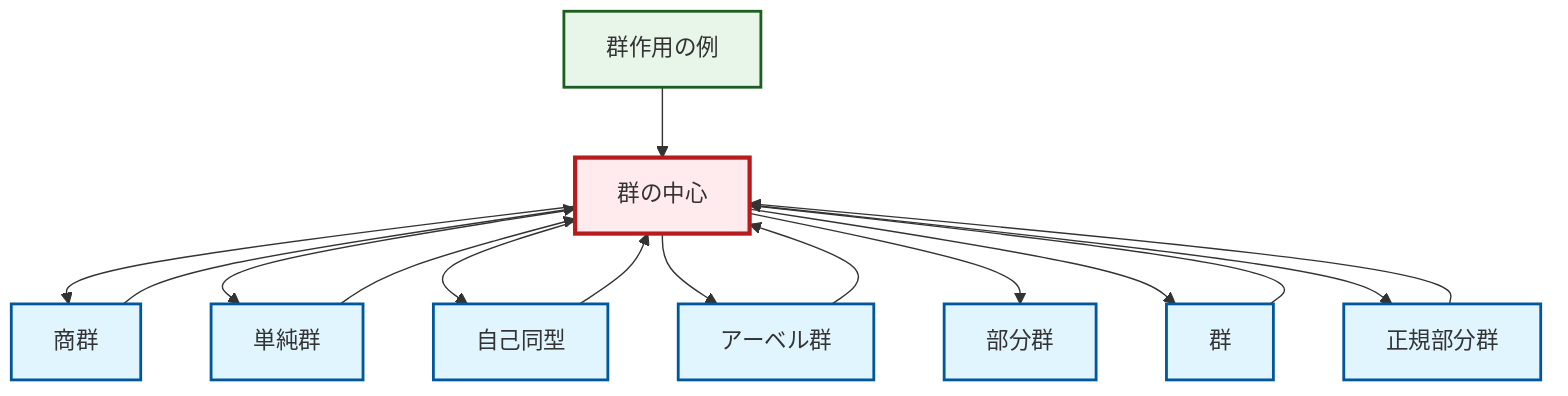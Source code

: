 graph TD
    classDef definition fill:#e1f5fe,stroke:#01579b,stroke-width:2px
    classDef theorem fill:#f3e5f5,stroke:#4a148c,stroke-width:2px
    classDef axiom fill:#fff3e0,stroke:#e65100,stroke-width:2px
    classDef example fill:#e8f5e9,stroke:#1b5e20,stroke-width:2px
    classDef current fill:#ffebee,stroke:#b71c1c,stroke-width:3px
    ex-group-action-examples["群作用の例"]:::example
    def-automorphism["自己同型"]:::definition
    def-normal-subgroup["正規部分群"]:::definition
    def-simple-group["単純群"]:::definition
    def-quotient-group["商群"]:::definition
    def-subgroup["部分群"]:::definition
    def-abelian-group["アーベル群"]:::definition
    def-group["群"]:::definition
    def-center-of-group["群の中心"]:::definition
    def-automorphism --> def-center-of-group
    def-group --> def-center-of-group
    def-center-of-group --> def-quotient-group
    def-normal-subgroup --> def-center-of-group
    def-quotient-group --> def-center-of-group
    def-center-of-group --> def-simple-group
    def-center-of-group --> def-automorphism
    def-center-of-group --> def-abelian-group
    def-abelian-group --> def-center-of-group
    def-center-of-group --> def-subgroup
    def-simple-group --> def-center-of-group
    def-center-of-group --> def-group
    def-center-of-group --> def-normal-subgroup
    ex-group-action-examples --> def-center-of-group
    class def-center-of-group current